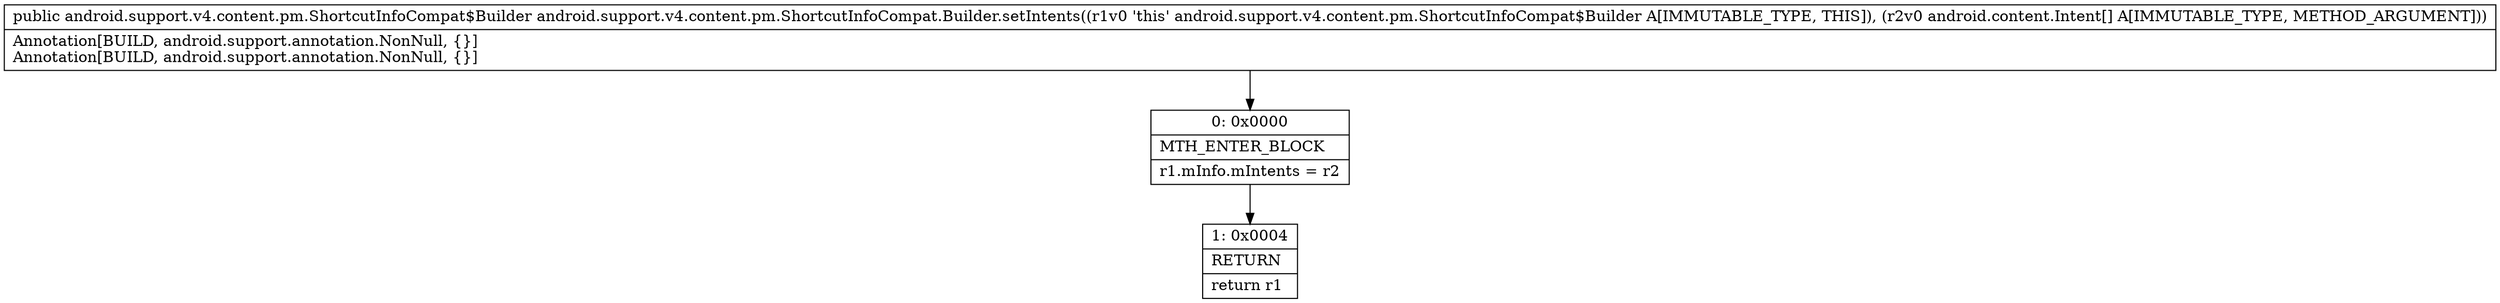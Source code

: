 digraph "CFG forandroid.support.v4.content.pm.ShortcutInfoCompat.Builder.setIntents([Landroid\/content\/Intent;)Landroid\/support\/v4\/content\/pm\/ShortcutInfoCompat$Builder;" {
Node_0 [shape=record,label="{0\:\ 0x0000|MTH_ENTER_BLOCK\l|r1.mInfo.mIntents = r2\l}"];
Node_1 [shape=record,label="{1\:\ 0x0004|RETURN\l|return r1\l}"];
MethodNode[shape=record,label="{public android.support.v4.content.pm.ShortcutInfoCompat$Builder android.support.v4.content.pm.ShortcutInfoCompat.Builder.setIntents((r1v0 'this' android.support.v4.content.pm.ShortcutInfoCompat$Builder A[IMMUTABLE_TYPE, THIS]), (r2v0 android.content.Intent[] A[IMMUTABLE_TYPE, METHOD_ARGUMENT]))  | Annotation[BUILD, android.support.annotation.NonNull, \{\}]\lAnnotation[BUILD, android.support.annotation.NonNull, \{\}]\l}"];
MethodNode -> Node_0;
Node_0 -> Node_1;
}

